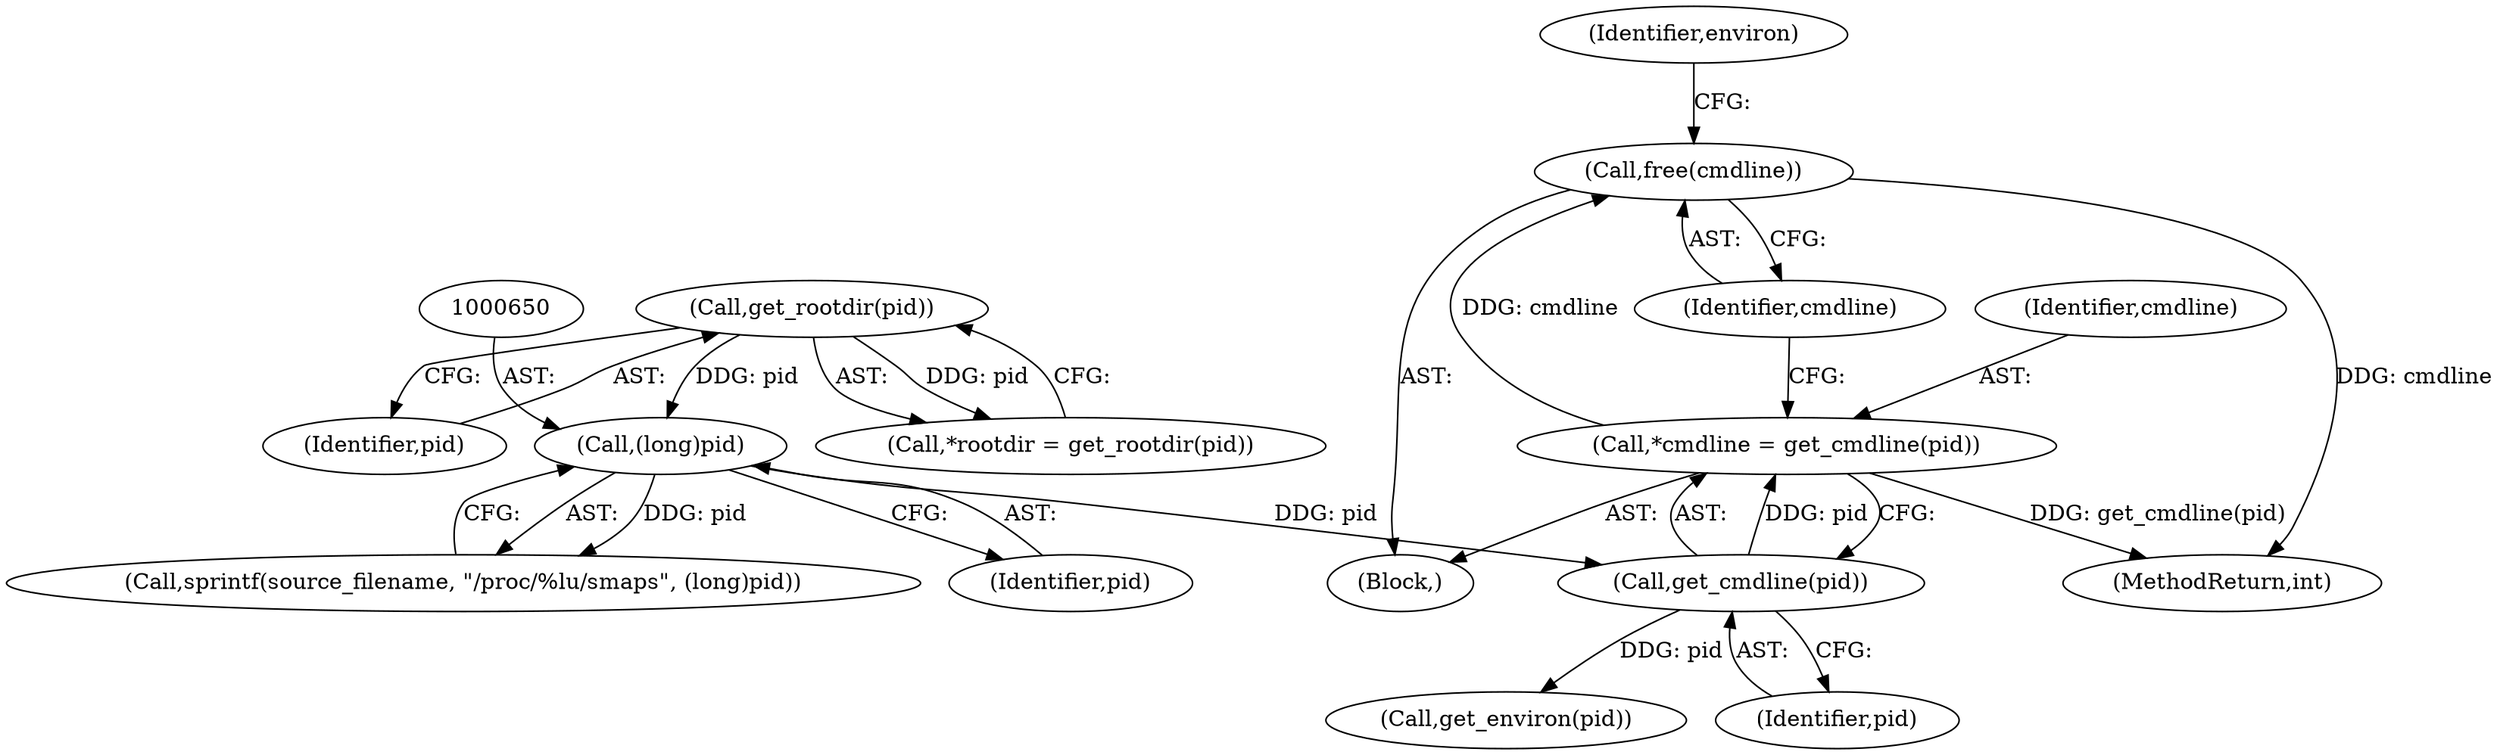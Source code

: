 digraph "0_abrt_80408e9e24a1c10f85fd969e1853e0f192157f92_0@API" {
"1000814" [label="(Call,free(cmdline))"];
"1000810" [label="(Call,*cmdline = get_cmdline(pid))"];
"1000812" [label="(Call,get_cmdline(pid))"];
"1000649" [label="(Call,(long)pid)"];
"1000627" [label="(Call,get_rootdir(pid))"];
"1000627" [label="(Call,get_rootdir(pid))"];
"1000649" [label="(Call,(long)pid)"];
"1000819" [label="(Call,get_environ(pid))"];
"1000811" [label="(Identifier,cmdline)"];
"1000628" [label="(Identifier,pid)"];
"1000625" [label="(Call,*rootdir = get_rootdir(pid))"];
"1000651" [label="(Identifier,pid)"];
"1000818" [label="(Identifier,environ)"];
"1000810" [label="(Call,*cmdline = get_cmdline(pid))"];
"1000813" [label="(Identifier,pid)"];
"1000623" [label="(Block,)"];
"1000815" [label="(Identifier,cmdline)"];
"1001168" [label="(MethodReturn,int)"];
"1000812" [label="(Call,get_cmdline(pid))"];
"1000814" [label="(Call,free(cmdline))"];
"1000646" [label="(Call,sprintf(source_filename, \"/proc/%lu/smaps\", (long)pid))"];
"1000814" -> "1000623"  [label="AST: "];
"1000814" -> "1000815"  [label="CFG: "];
"1000815" -> "1000814"  [label="AST: "];
"1000818" -> "1000814"  [label="CFG: "];
"1000814" -> "1001168"  [label="DDG: cmdline"];
"1000810" -> "1000814"  [label="DDG: cmdline"];
"1000810" -> "1000623"  [label="AST: "];
"1000810" -> "1000812"  [label="CFG: "];
"1000811" -> "1000810"  [label="AST: "];
"1000812" -> "1000810"  [label="AST: "];
"1000815" -> "1000810"  [label="CFG: "];
"1000810" -> "1001168"  [label="DDG: get_cmdline(pid)"];
"1000812" -> "1000810"  [label="DDG: pid"];
"1000812" -> "1000813"  [label="CFG: "];
"1000813" -> "1000812"  [label="AST: "];
"1000649" -> "1000812"  [label="DDG: pid"];
"1000812" -> "1000819"  [label="DDG: pid"];
"1000649" -> "1000646"  [label="AST: "];
"1000649" -> "1000651"  [label="CFG: "];
"1000650" -> "1000649"  [label="AST: "];
"1000651" -> "1000649"  [label="AST: "];
"1000646" -> "1000649"  [label="CFG: "];
"1000649" -> "1000646"  [label="DDG: pid"];
"1000627" -> "1000649"  [label="DDG: pid"];
"1000627" -> "1000625"  [label="AST: "];
"1000627" -> "1000628"  [label="CFG: "];
"1000628" -> "1000627"  [label="AST: "];
"1000625" -> "1000627"  [label="CFG: "];
"1000627" -> "1000625"  [label="DDG: pid"];
}
